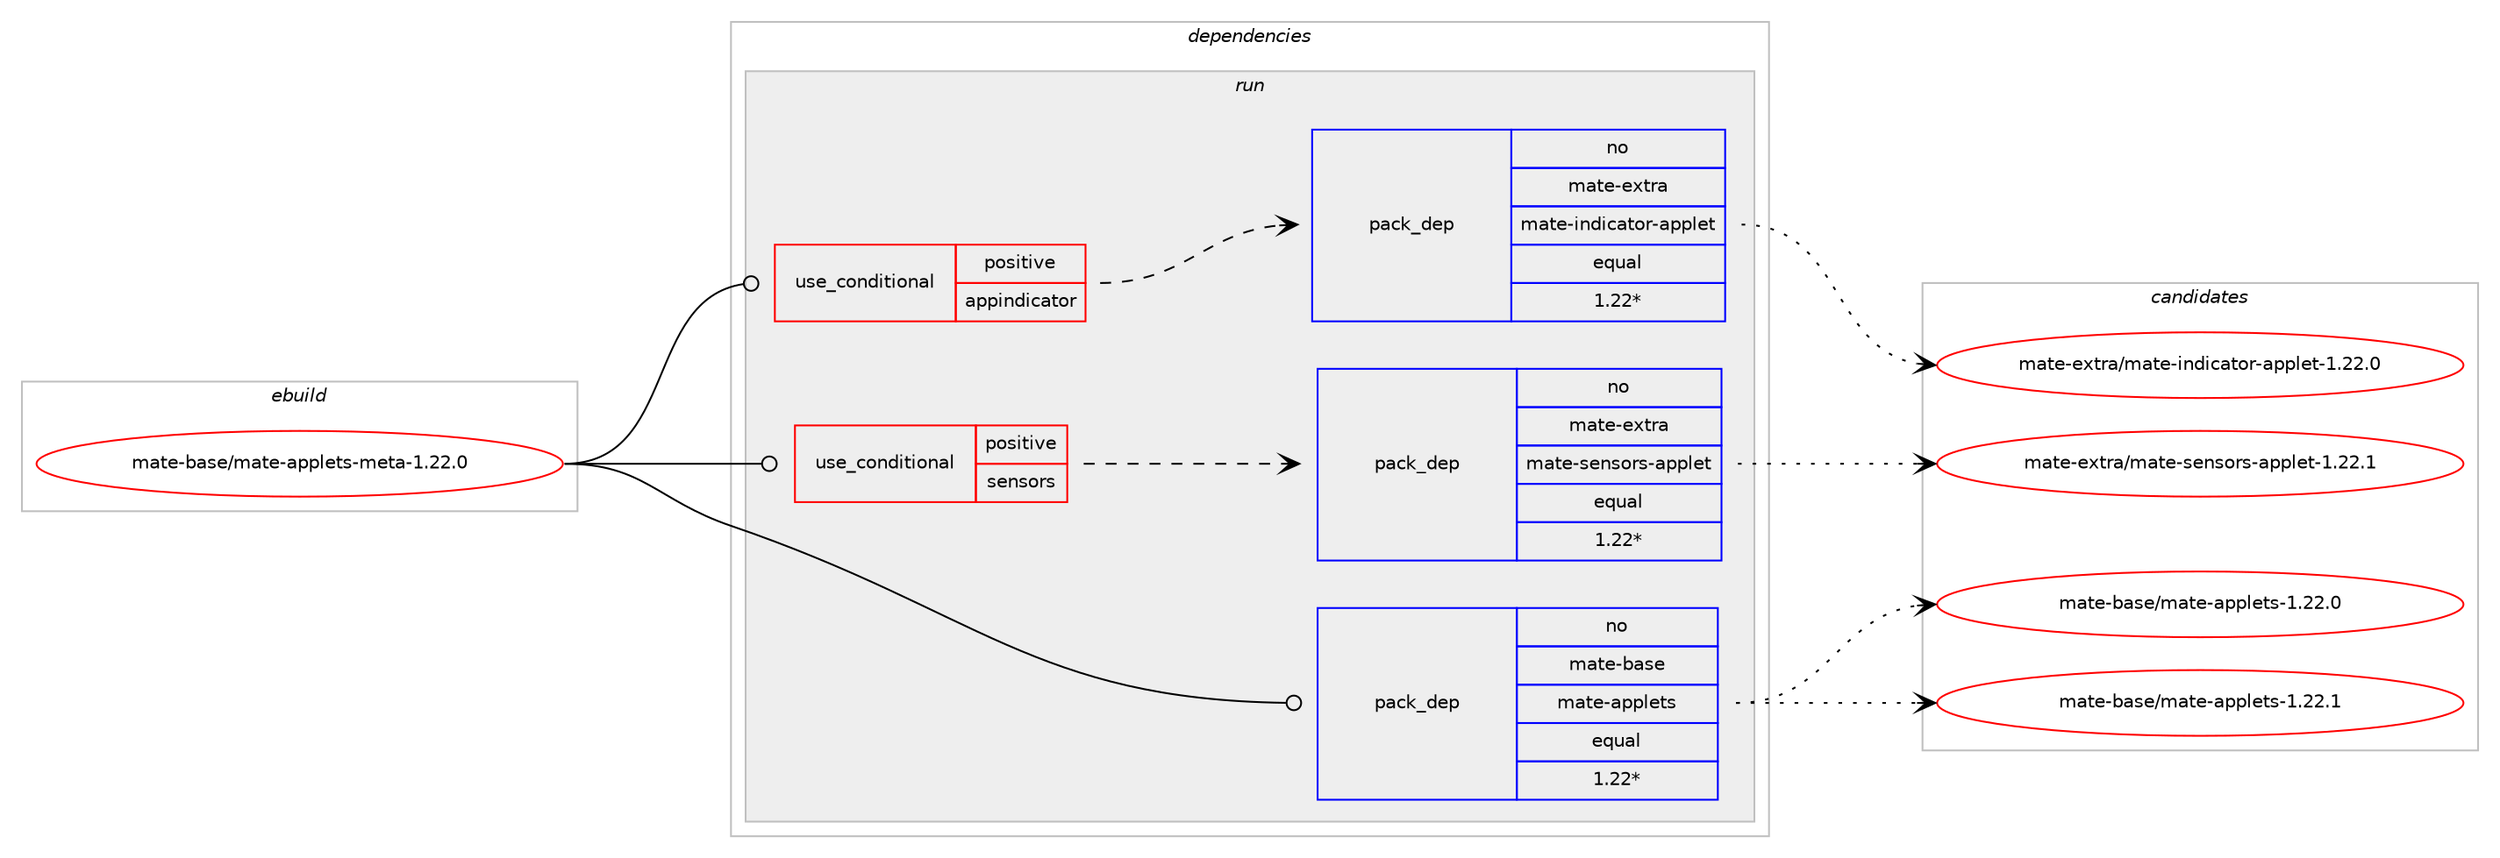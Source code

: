digraph prolog {

# *************
# Graph options
# *************

newrank=true;
concentrate=true;
compound=true;
graph [rankdir=LR,fontname=Helvetica,fontsize=10,ranksep=1.5];#, ranksep=2.5, nodesep=0.2];
edge  [arrowhead=vee];
node  [fontname=Helvetica,fontsize=10];

# **********
# The ebuild
# **********

subgraph cluster_leftcol {
color=gray;
rank=same;
label=<<i>ebuild</i>>;
id [label="mate-base/mate-applets-meta-1.22.0", color=red, width=4, href="../mate-base/mate-applets-meta-1.22.0.svg"];
}

# ****************
# The dependencies
# ****************

subgraph cluster_midcol {
color=gray;
label=<<i>dependencies</i>>;
subgraph cluster_compile {
fillcolor="#eeeeee";
style=filled;
label=<<i>compile</i>>;
}
subgraph cluster_compileandrun {
fillcolor="#eeeeee";
style=filled;
label=<<i>compile and run</i>>;
}
subgraph cluster_run {
fillcolor="#eeeeee";
style=filled;
label=<<i>run</i>>;
subgraph cond188791 {
dependency774691 [label=<<TABLE BORDER="0" CELLBORDER="1" CELLSPACING="0" CELLPADDING="4"><TR><TD ROWSPAN="3" CELLPADDING="10">use_conditional</TD></TR><TR><TD>positive</TD></TR><TR><TD>appindicator</TD></TR></TABLE>>, shape=none, color=red];
subgraph pack572474 {
dependency774692 [label=<<TABLE BORDER="0" CELLBORDER="1" CELLSPACING="0" CELLPADDING="4" WIDTH="220"><TR><TD ROWSPAN="6" CELLPADDING="30">pack_dep</TD></TR><TR><TD WIDTH="110">no</TD></TR><TR><TD>mate-extra</TD></TR><TR><TD>mate-indicator-applet</TD></TR><TR><TD>equal</TD></TR><TR><TD>1.22*</TD></TR></TABLE>>, shape=none, color=blue];
}
dependency774691:e -> dependency774692:w [weight=20,style="dashed",arrowhead="vee"];
}
id:e -> dependency774691:w [weight=20,style="solid",arrowhead="odot"];
subgraph cond188792 {
dependency774693 [label=<<TABLE BORDER="0" CELLBORDER="1" CELLSPACING="0" CELLPADDING="4"><TR><TD ROWSPAN="3" CELLPADDING="10">use_conditional</TD></TR><TR><TD>positive</TD></TR><TR><TD>sensors</TD></TR></TABLE>>, shape=none, color=red];
subgraph pack572475 {
dependency774694 [label=<<TABLE BORDER="0" CELLBORDER="1" CELLSPACING="0" CELLPADDING="4" WIDTH="220"><TR><TD ROWSPAN="6" CELLPADDING="30">pack_dep</TD></TR><TR><TD WIDTH="110">no</TD></TR><TR><TD>mate-extra</TD></TR><TR><TD>mate-sensors-applet</TD></TR><TR><TD>equal</TD></TR><TR><TD>1.22*</TD></TR></TABLE>>, shape=none, color=blue];
}
dependency774693:e -> dependency774694:w [weight=20,style="dashed",arrowhead="vee"];
}
id:e -> dependency774693:w [weight=20,style="solid",arrowhead="odot"];
subgraph pack572476 {
dependency774695 [label=<<TABLE BORDER="0" CELLBORDER="1" CELLSPACING="0" CELLPADDING="4" WIDTH="220"><TR><TD ROWSPAN="6" CELLPADDING="30">pack_dep</TD></TR><TR><TD WIDTH="110">no</TD></TR><TR><TD>mate-base</TD></TR><TR><TD>mate-applets</TD></TR><TR><TD>equal</TD></TR><TR><TD>1.22*</TD></TR></TABLE>>, shape=none, color=blue];
}
id:e -> dependency774695:w [weight=20,style="solid",arrowhead="odot"];
}
}

# **************
# The candidates
# **************

subgraph cluster_choices {
rank=same;
color=gray;
label=<<i>candidates</i>>;

subgraph choice572474 {
color=black;
nodesep=1;
choice1099711610145101120116114974710997116101451051101001059997116111114459711211210810111645494650504648 [label="mate-extra/mate-indicator-applet-1.22.0", color=red, width=4,href="../mate-extra/mate-indicator-applet-1.22.0.svg"];
dependency774692:e -> choice1099711610145101120116114974710997116101451051101001059997116111114459711211210810111645494650504648:w [style=dotted,weight="100"];
}
subgraph choice572475 {
color=black;
nodesep=1;
choice109971161014510112011611497471099711610145115101110115111114115459711211210810111645494650504649 [label="mate-extra/mate-sensors-applet-1.22.1", color=red, width=4,href="../mate-extra/mate-sensors-applet-1.22.1.svg"];
dependency774694:e -> choice109971161014510112011611497471099711610145115101110115111114115459711211210810111645494650504649:w [style=dotted,weight="100"];
}
subgraph choice572476 {
color=black;
nodesep=1;
choice109971161014598971151014710997116101459711211210810111611545494650504648 [label="mate-base/mate-applets-1.22.0", color=red, width=4,href="../mate-base/mate-applets-1.22.0.svg"];
choice109971161014598971151014710997116101459711211210810111611545494650504649 [label="mate-base/mate-applets-1.22.1", color=red, width=4,href="../mate-base/mate-applets-1.22.1.svg"];
dependency774695:e -> choice109971161014598971151014710997116101459711211210810111611545494650504648:w [style=dotted,weight="100"];
dependency774695:e -> choice109971161014598971151014710997116101459711211210810111611545494650504649:w [style=dotted,weight="100"];
}
}

}
